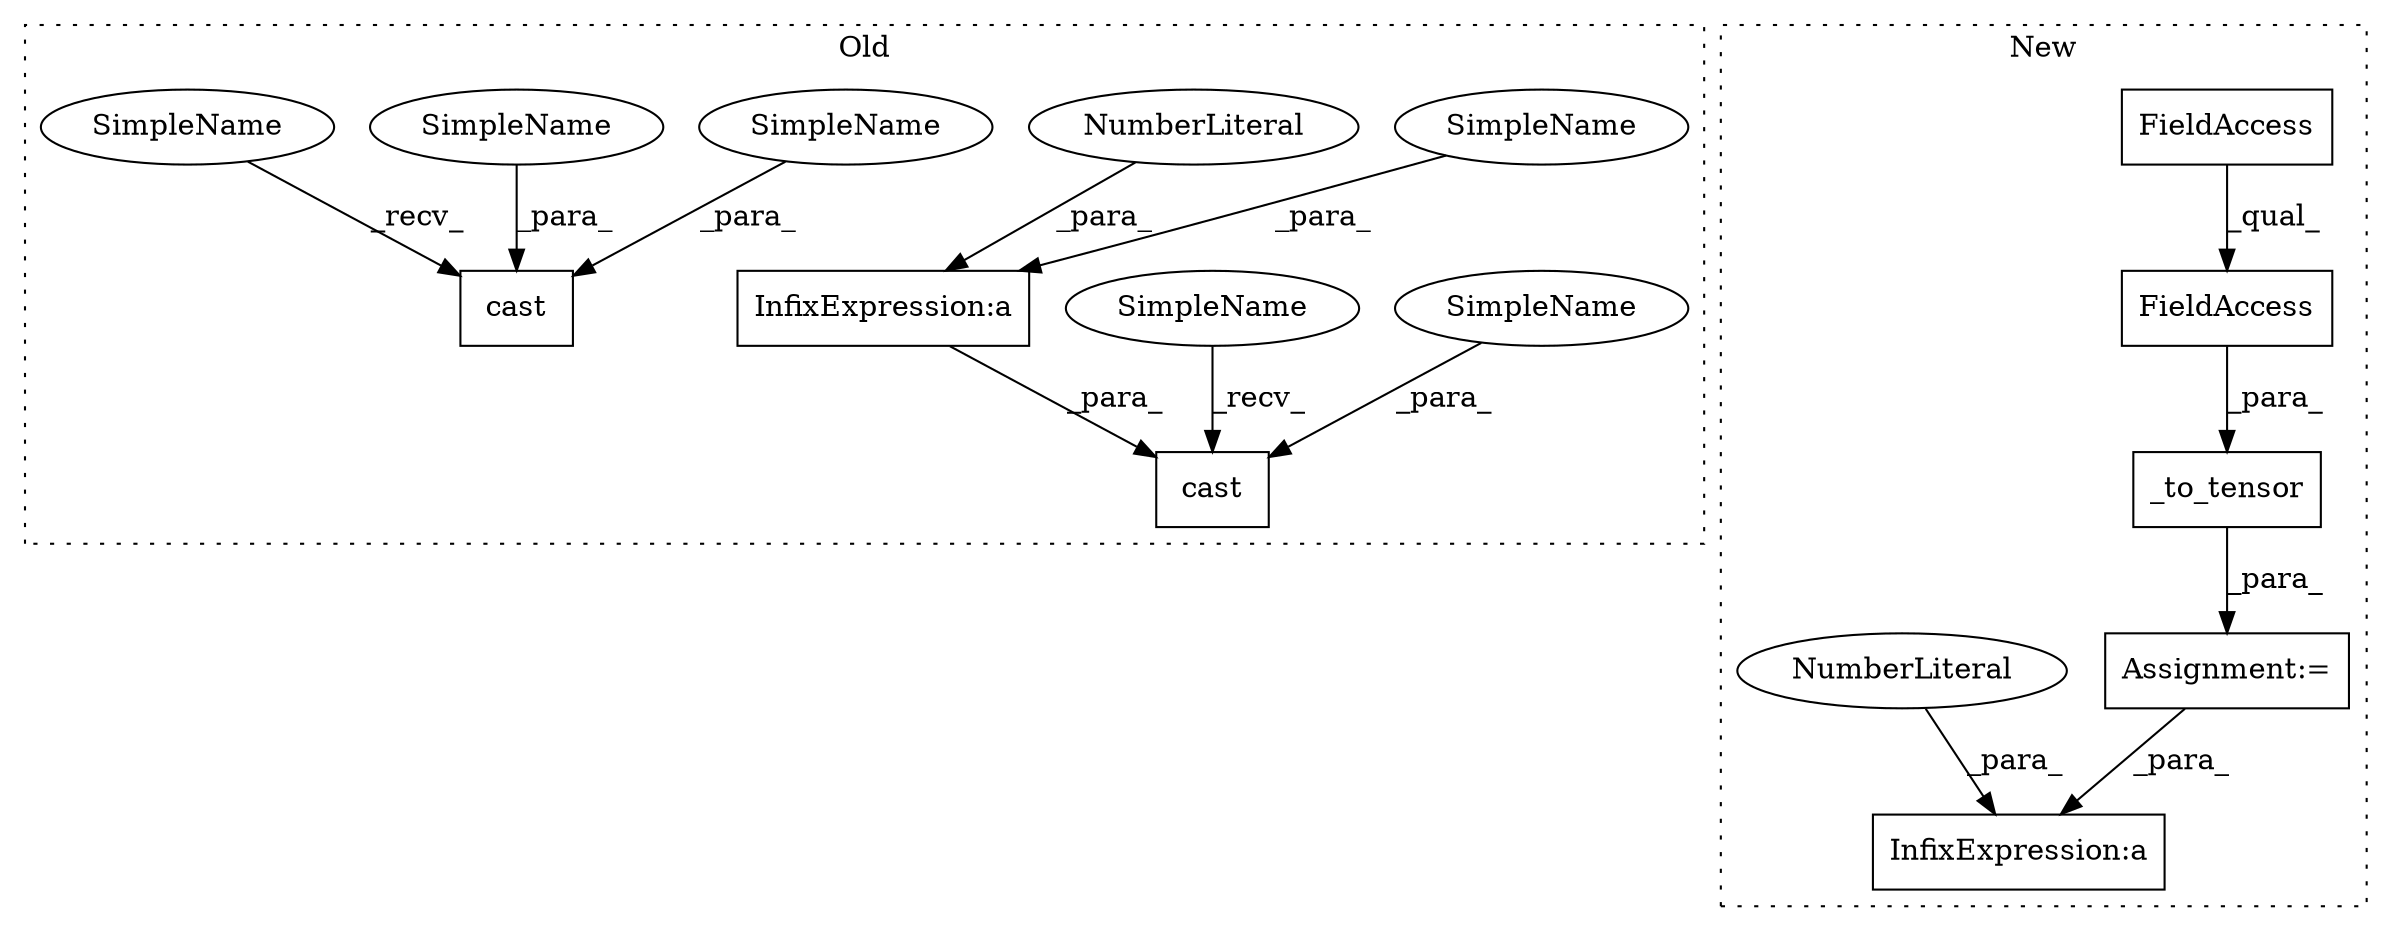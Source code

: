 digraph G {
subgraph cluster0 {
1 [label="cast" a="32" s="23551,23572" l="5,1" shape="box"];
4 [label="cast" a="32" s="23585,23612" l="5,1" shape="box"];
7 [label="InfixExpression:a" a="27" s="23593" l="3" shape="box"];
9 [label="NumberLiteral" a="34" s="23590" l="3" shape="ellipse"];
11 [label="SimpleName" a="42" s="23605" l="7" shape="ellipse"];
12 [label="SimpleName" a="42" s="23565" l="7" shape="ellipse"];
13 [label="SimpleName" a="42" s="23540" l="10" shape="ellipse"];
14 [label="SimpleName" a="42" s="23574" l="10" shape="ellipse"];
15 [label="SimpleName" a="42" s="23596" l="8" shape="ellipse"];
16 [label="SimpleName" a="42" s="23556" l="8" shape="ellipse"];
label = "Old";
style="dotted";
}
subgraph cluster1 {
2 [label="_to_tensor" a="32" s="24150,24193" l="11,1" shape="box"];
3 [label="FieldAccess" a="22" s="24170" l="23" shape="box"];
5 [label="FieldAccess" a="22" s="24170" l="12" shape="box"];
6 [label="Assignment:=" a="7" s="24149" l="1" shape="box"];
8 [label="InfixExpression:a" a="27" s="24250" l="3" shape="box"];
10 [label="NumberLiteral" a="34" s="24249" l="1" shape="ellipse"];
label = "New";
style="dotted";
}
2 -> 6 [label="_para_"];
3 -> 2 [label="_para_"];
5 -> 3 [label="_qual_"];
6 -> 8 [label="_para_"];
7 -> 4 [label="_para_"];
9 -> 7 [label="_para_"];
10 -> 8 [label="_para_"];
11 -> 4 [label="_para_"];
12 -> 1 [label="_para_"];
13 -> 1 [label="_recv_"];
14 -> 4 [label="_recv_"];
15 -> 7 [label="_para_"];
16 -> 1 [label="_para_"];
}